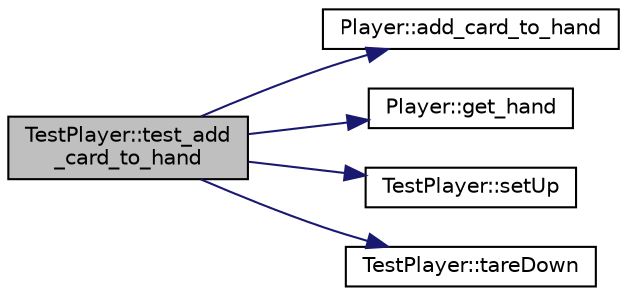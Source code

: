 digraph "TestPlayer::test_add_card_to_hand"
{
 // INTERACTIVE_SVG=YES
 // LATEX_PDF_SIZE
  edge [fontname="Helvetica",fontsize="10",labelfontname="Helvetica",labelfontsize="10"];
  node [fontname="Helvetica",fontsize="10",shape=record];
  rankdir="LR";
  Node1 [label="TestPlayer::test_add\l_card_to_hand",height=0.2,width=0.4,color="black", fillcolor="grey75", style="filled", fontcolor="black",tooltip=" "];
  Node1 -> Node2 [color="midnightblue",fontsize="10",style="solid",fontname="Helvetica"];
  Node2 [label="Player::add_card_to_hand",height=0.2,width=0.4,color="black", fillcolor="white", style="filled",URL="$class_player.html#af3998816522aac68efd31d625c367074",tooltip="Adds a card to the player's hand."];
  Node1 -> Node3 [color="midnightblue",fontsize="10",style="solid",fontname="Helvetica"];
  Node3 [label="Player::get_hand",height=0.2,width=0.4,color="black", fillcolor="white", style="filled",URL="$class_player.html#a37e8e81092cab91b3136f56f2faa7d11",tooltip="Gets the player's current hand of cards."];
  Node1 -> Node4 [color="midnightblue",fontsize="10",style="solid",fontname="Helvetica"];
  Node4 [label="TestPlayer::setUp",height=0.2,width=0.4,color="black", fillcolor="white", style="filled",URL="$class_test_player.html#a5c34eef1f1f4e47d9b45e3ebe7e18eb3",tooltip=" "];
  Node1 -> Node5 [color="midnightblue",fontsize="10",style="solid",fontname="Helvetica"];
  Node5 [label="TestPlayer::tareDown",height=0.2,width=0.4,color="black", fillcolor="white", style="filled",URL="$class_test_player.html#aff9534ecbcfa4a591a51452f7b2c89e3",tooltip=" "];
}
